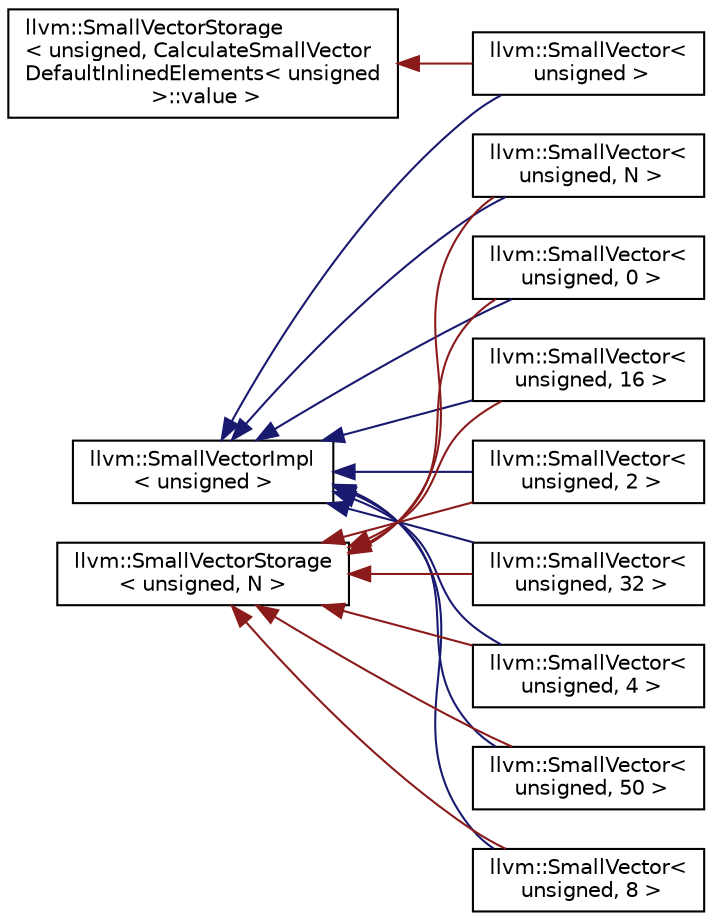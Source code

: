 digraph "Graphical Class Hierarchy"
{
 // LATEX_PDF_SIZE
  bgcolor="transparent";
  edge [fontname="Helvetica",fontsize="10",labelfontname="Helvetica",labelfontsize="10"];
  node [fontname="Helvetica",fontsize="10",shape=record];
  rankdir="LR";
  Node2917 [label="llvm::SmallVectorImpl\l\< unsigned \>",height=0.2,width=0.4,color="black",URL="$classllvm_1_1SmallVectorImpl.html",tooltip=" "];
  Node2917 -> Node1855 [dir="back",color="midnightblue",fontsize="10",style="solid",fontname="Helvetica"];
  Node1855 [label="llvm::SmallVector\<\l unsigned \>",height=0.2,width=0.4,color="black",URL="$classllvm_1_1SmallVector.html",tooltip=" "];
  Node2917 -> Node1 [dir="back",color="midnightblue",fontsize="10",style="solid",fontname="Helvetica"];
  Node1 [label="llvm::SmallVector\<\l unsigned, 0 \>",height=0.2,width=0.4,color="black",URL="$classllvm_1_1SmallVector.html",tooltip=" "];
  Node2917 -> Node2 [dir="back",color="midnightblue",fontsize="10",style="solid",fontname="Helvetica"];
  Node2 [label="llvm::SmallVector\<\l unsigned, 16 \>",height=0.2,width=0.4,color="black",URL="$classllvm_1_1SmallVector.html",tooltip=" "];
  Node2917 -> Node3 [dir="back",color="midnightblue",fontsize="10",style="solid",fontname="Helvetica"];
  Node3 [label="llvm::SmallVector\<\l unsigned, 2 \>",height=0.2,width=0.4,color="black",URL="$classllvm_1_1SmallVector.html",tooltip=" "];
  Node2917 -> Node4 [dir="back",color="midnightblue",fontsize="10",style="solid",fontname="Helvetica"];
  Node4 [label="llvm::SmallVector\<\l unsigned, 32 \>",height=0.2,width=0.4,color="black",URL="$classllvm_1_1SmallVector.html",tooltip=" "];
  Node2917 -> Node5 [dir="back",color="midnightblue",fontsize="10",style="solid",fontname="Helvetica"];
  Node5 [label="llvm::SmallVector\<\l unsigned, 4 \>",height=0.2,width=0.4,color="black",URL="$classllvm_1_1SmallVector.html",tooltip=" "];
  Node2917 -> Node6 [dir="back",color="midnightblue",fontsize="10",style="solid",fontname="Helvetica"];
  Node6 [label="llvm::SmallVector\<\l unsigned, 50 \>",height=0.2,width=0.4,color="black",URL="$classllvm_1_1SmallVector.html",tooltip=" "];
  Node2917 -> Node7 [dir="back",color="midnightblue",fontsize="10",style="solid",fontname="Helvetica"];
  Node7 [label="llvm::SmallVector\<\l unsigned, 8 \>",height=0.2,width=0.4,color="black",URL="$classllvm_1_1SmallVector.html",tooltip=" "];
  Node2917 -> Node8 [dir="back",color="midnightblue",fontsize="10",style="solid",fontname="Helvetica"];
  Node8 [label="llvm::SmallVector\<\l unsigned, N \>",height=0.2,width=0.4,color="black",URL="$classllvm_1_1SmallVector.html",tooltip=" "];
  Node1854 [label="llvm::SmallVectorStorage\l\< unsigned, CalculateSmallVector\lDefaultInlinedElements\< unsigned\l \>::value \>",height=0.2,width=0.4,color="black",URL="$structllvm_1_1SmallVectorStorage.html",tooltip=" "];
  Node1854 -> Node1855 [dir="back",color="firebrick4",fontsize="10",style="solid",fontname="Helvetica"];
  Node0 [label="llvm::SmallVectorStorage\l\< unsigned, N \>",height=0.2,width=0.4,color="black",URL="$structllvm_1_1SmallVectorStorage.html",tooltip=" "];
  Node0 -> Node1 [dir="back",color="firebrick4",fontsize="10",style="solid",fontname="Helvetica"];
  Node0 -> Node2 [dir="back",color="firebrick4",fontsize="10",style="solid",fontname="Helvetica"];
  Node0 -> Node3 [dir="back",color="firebrick4",fontsize="10",style="solid",fontname="Helvetica"];
  Node0 -> Node4 [dir="back",color="firebrick4",fontsize="10",style="solid",fontname="Helvetica"];
  Node0 -> Node5 [dir="back",color="firebrick4",fontsize="10",style="solid",fontname="Helvetica"];
  Node0 -> Node6 [dir="back",color="firebrick4",fontsize="10",style="solid",fontname="Helvetica"];
  Node0 -> Node7 [dir="back",color="firebrick4",fontsize="10",style="solid",fontname="Helvetica"];
  Node0 -> Node8 [dir="back",color="firebrick4",fontsize="10",style="solid",fontname="Helvetica"];
}
